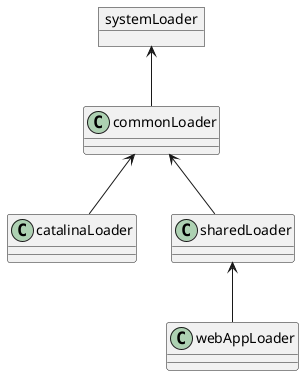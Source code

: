 @startuml
object systemLoader

systemLoader <-- commonLoader
commonLoader <-- catalinaLoader
commonLoader <-- sharedLoader
sharedLoader <-- webAppLoader
@enduml
